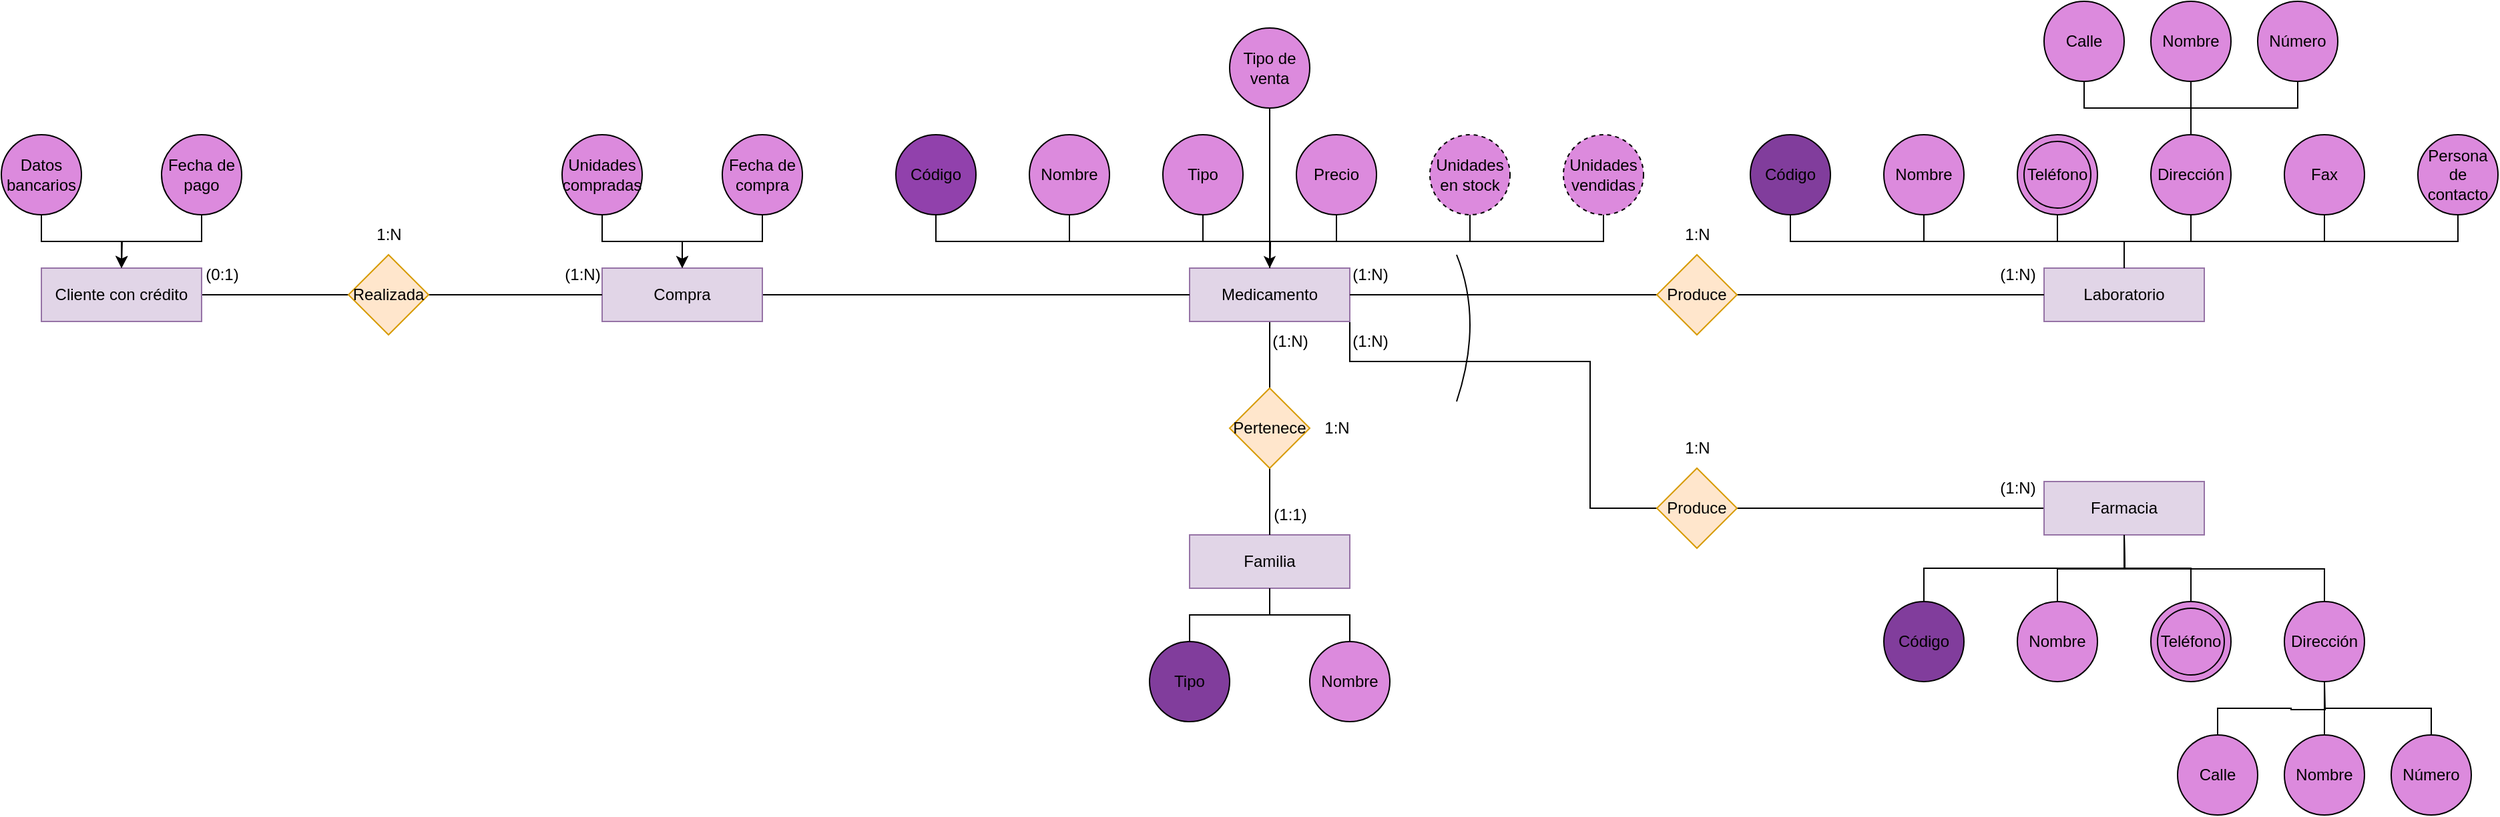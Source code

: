 <mxfile version="24.7.17">
  <diagram name="Página-1" id="d2Pv3a15ap1ai80EHkw3">
    <mxGraphModel grid="1" page="1" gridSize="10" guides="1" tooltips="1" connect="1" arrows="1" fold="1" pageScale="1" pageWidth="827" pageHeight="1169" math="0" shadow="0">
      <root>
        <mxCell id="0" />
        <mxCell id="1" parent="0" />
        <mxCell id="iv7VjvnQs03fstjQ5iWj-10" style="edgeStyle=orthogonalEdgeStyle;rounded=0;orthogonalLoop=1;jettySize=auto;html=1;exitX=0.5;exitY=1;exitDx=0;exitDy=0;endArrow=none;endFill=0;" edge="1" parent="1" source="jG7tXpvl-X4GrDmleaPP-1" target="iv7VjvnQs03fstjQ5iWj-5">
          <mxGeometry relative="1" as="geometry" />
        </mxCell>
        <mxCell id="iv7VjvnQs03fstjQ5iWj-95" style="edgeStyle=orthogonalEdgeStyle;rounded=0;orthogonalLoop=1;jettySize=auto;html=1;exitX=1;exitY=0.5;exitDx=0;exitDy=0;entryX=0;entryY=0.5;entryDx=0;entryDy=0;endArrow=none;endFill=0;" edge="1" parent="1" source="jG7tXpvl-X4GrDmleaPP-1" target="iv7VjvnQs03fstjQ5iWj-49">
          <mxGeometry relative="1" as="geometry">
            <Array as="points">
              <mxPoint x="520" y="310" />
              <mxPoint x="700" y="310" />
              <mxPoint x="700" y="420" />
            </Array>
          </mxGeometry>
        </mxCell>
        <mxCell id="jG7tXpvl-X4GrDmleaPP-1" value="Medicamento" style="rounded=0;whiteSpace=wrap;html=1;fillColor=#e1d5e7;strokeColor=#9673a6;" vertex="1" parent="1">
          <mxGeometry x="400" y="240" width="120" height="40" as="geometry" />
        </mxCell>
        <mxCell id="jG7tXpvl-X4GrDmleaPP-9" style="edgeStyle=orthogonalEdgeStyle;rounded=0;orthogonalLoop=1;jettySize=auto;html=1;exitX=0.5;exitY=1;exitDx=0;exitDy=0;endArrow=none;endFill=0;" edge="1" parent="1" source="jG7tXpvl-X4GrDmleaPP-2" target="jG7tXpvl-X4GrDmleaPP-1">
          <mxGeometry relative="1" as="geometry" />
        </mxCell>
        <mxCell id="jG7tXpvl-X4GrDmleaPP-2" value="Código" style="ellipse;whiteSpace=wrap;html=1;aspect=fixed;fillColor=#9141ac;strokeColor=#000000;fillStyle=solid;" vertex="1" parent="1">
          <mxGeometry x="180" y="140" width="60" height="60" as="geometry" />
        </mxCell>
        <mxCell id="jG7tXpvl-X4GrDmleaPP-10" style="edgeStyle=orthogonalEdgeStyle;rounded=0;orthogonalLoop=1;jettySize=auto;html=1;exitX=0.5;exitY=1;exitDx=0;exitDy=0;entryX=0.5;entryY=0;entryDx=0;entryDy=0;endArrow=none;endFill=0;" edge="1" parent="1" source="jG7tXpvl-X4GrDmleaPP-3" target="jG7tXpvl-X4GrDmleaPP-1">
          <mxGeometry relative="1" as="geometry" />
        </mxCell>
        <mxCell id="jG7tXpvl-X4GrDmleaPP-3" value="Nombre" style="ellipse;whiteSpace=wrap;html=1;aspect=fixed;fillColor=#dc8add;strokeColor=#000000;" vertex="1" parent="1">
          <mxGeometry x="280" y="140" width="60" height="60" as="geometry" />
        </mxCell>
        <mxCell id="jG7tXpvl-X4GrDmleaPP-11" style="edgeStyle=orthogonalEdgeStyle;rounded=0;orthogonalLoop=1;jettySize=auto;html=1;exitX=0.5;exitY=1;exitDx=0;exitDy=0;endArrow=none;endFill=0;" edge="1" parent="1" source="jG7tXpvl-X4GrDmleaPP-4">
          <mxGeometry relative="1" as="geometry">
            <mxPoint x="460" y="240" as="targetPoint" />
          </mxGeometry>
        </mxCell>
        <mxCell id="jG7tXpvl-X4GrDmleaPP-4" value="Tipo" style="ellipse;whiteSpace=wrap;html=1;aspect=fixed;fillColor=#dc8add;" vertex="1" parent="1">
          <mxGeometry x="380" y="140" width="60" height="60" as="geometry" />
        </mxCell>
        <mxCell id="jG7tXpvl-X4GrDmleaPP-13" style="edgeStyle=orthogonalEdgeStyle;rounded=0;orthogonalLoop=1;jettySize=auto;html=1;exitX=0.5;exitY=1;exitDx=0;exitDy=0;endArrow=none;endFill=0;" edge="1" parent="1" source="jG7tXpvl-X4GrDmleaPP-5" target="jG7tXpvl-X4GrDmleaPP-1">
          <mxGeometry relative="1" as="geometry" />
        </mxCell>
        <mxCell id="jG7tXpvl-X4GrDmleaPP-5" value="Precio" style="ellipse;whiteSpace=wrap;html=1;aspect=fixed;fillColor=#dc8add;" vertex="1" parent="1">
          <mxGeometry x="480" y="140" width="60" height="60" as="geometry" />
        </mxCell>
        <mxCell id="jG7tXpvl-X4GrDmleaPP-16" style="edgeStyle=orthogonalEdgeStyle;rounded=0;orthogonalLoop=1;jettySize=auto;html=1;exitX=0.5;exitY=1;exitDx=0;exitDy=0;endArrow=none;endFill=0;" edge="1" parent="1" source="jG7tXpvl-X4GrDmleaPP-6">
          <mxGeometry relative="1" as="geometry">
            <mxPoint x="460" y="240" as="targetPoint" />
          </mxGeometry>
        </mxCell>
        <mxCell id="jG7tXpvl-X4GrDmleaPP-6" value="Unidades en stock" style="ellipse;whiteSpace=wrap;html=1;aspect=fixed;dashed=1;fillColor=#dc8add;" vertex="1" parent="1">
          <mxGeometry x="580" y="140" width="60" height="60" as="geometry" />
        </mxCell>
        <mxCell id="jG7tXpvl-X4GrDmleaPP-17" style="edgeStyle=orthogonalEdgeStyle;rounded=0;orthogonalLoop=1;jettySize=auto;html=1;exitX=0.5;exitY=1;exitDx=0;exitDy=0;endArrow=none;endFill=0;" edge="1" parent="1" source="jG7tXpvl-X4GrDmleaPP-8" target="jG7tXpvl-X4GrDmleaPP-1">
          <mxGeometry relative="1" as="geometry" />
        </mxCell>
        <mxCell id="jG7tXpvl-X4GrDmleaPP-8" value="Unidades vendidas" style="ellipse;whiteSpace=wrap;html=1;aspect=fixed;dashed=1;fillColor=#dc8add;" vertex="1" parent="1">
          <mxGeometry x="680" y="140" width="60" height="60" as="geometry" />
        </mxCell>
        <mxCell id="jG7tXpvl-X4GrDmleaPP-12" style="edgeStyle=orthogonalEdgeStyle;rounded=0;orthogonalLoop=1;jettySize=auto;html=1;exitX=0.5;exitY=1;exitDx=0;exitDy=0;" edge="1" parent="1" source="jG7tXpvl-X4GrDmleaPP-5" target="jG7tXpvl-X4GrDmleaPP-5">
          <mxGeometry relative="1" as="geometry" />
        </mxCell>
        <mxCell id="jG7tXpvl-X4GrDmleaPP-18" value="Laboratorio" style="rounded=0;whiteSpace=wrap;html=1;fillColor=#e1d5e7;strokeColor=#9673a6;" vertex="1" parent="1">
          <mxGeometry x="1040" y="240" width="120" height="40" as="geometry" />
        </mxCell>
        <mxCell id="jG7tXpvl-X4GrDmleaPP-30" style="edgeStyle=orthogonalEdgeStyle;rounded=0;orthogonalLoop=1;jettySize=auto;html=1;exitX=0.5;exitY=1;exitDx=0;exitDy=0;endArrow=none;endFill=0;" edge="1" parent="1" source="jG7tXpvl-X4GrDmleaPP-19" target="jG7tXpvl-X4GrDmleaPP-18">
          <mxGeometry relative="1" as="geometry" />
        </mxCell>
        <mxCell id="jG7tXpvl-X4GrDmleaPP-19" value="Persona de contacto" style="ellipse;whiteSpace=wrap;html=1;aspect=fixed;fillColor=#dc8add;" vertex="1" parent="1">
          <mxGeometry x="1320" y="140" width="60" height="60" as="geometry" />
        </mxCell>
        <mxCell id="jG7tXpvl-X4GrDmleaPP-29" style="edgeStyle=orthogonalEdgeStyle;rounded=0;orthogonalLoop=1;jettySize=auto;html=1;exitX=0.5;exitY=1;exitDx=0;exitDy=0;endArrow=none;endFill=0;" edge="1" parent="1" source="jG7tXpvl-X4GrDmleaPP-20" target="jG7tXpvl-X4GrDmleaPP-18">
          <mxGeometry relative="1" as="geometry" />
        </mxCell>
        <mxCell id="jG7tXpvl-X4GrDmleaPP-20" value="Fax" style="ellipse;whiteSpace=wrap;html=1;aspect=fixed;fillColor=#dc8add;" vertex="1" parent="1">
          <mxGeometry x="1220" y="140" width="60" height="60" as="geometry" />
        </mxCell>
        <mxCell id="jG7tXpvl-X4GrDmleaPP-28" style="edgeStyle=orthogonalEdgeStyle;rounded=0;orthogonalLoop=1;jettySize=auto;html=1;exitX=0.5;exitY=1;exitDx=0;exitDy=0;endArrow=none;endFill=0;" edge="1" parent="1" source="jG7tXpvl-X4GrDmleaPP-21" target="jG7tXpvl-X4GrDmleaPP-18">
          <mxGeometry relative="1" as="geometry" />
        </mxCell>
        <mxCell id="jG7tXpvl-X4GrDmleaPP-21" value="Dirección" style="ellipse;whiteSpace=wrap;html=1;aspect=fixed;fillColor=#dc8add;" vertex="1" parent="1">
          <mxGeometry x="1120" y="140" width="60" height="60" as="geometry" />
        </mxCell>
        <mxCell id="jG7tXpvl-X4GrDmleaPP-27" style="edgeStyle=orthogonalEdgeStyle;rounded=0;orthogonalLoop=1;jettySize=auto;html=1;exitX=0.5;exitY=1;exitDx=0;exitDy=0;endArrow=none;endFill=0;" edge="1" parent="1" source="jG7tXpvl-X4GrDmleaPP-22" target="jG7tXpvl-X4GrDmleaPP-18">
          <mxGeometry relative="1" as="geometry" />
        </mxCell>
        <mxCell id="jG7tXpvl-X4GrDmleaPP-22" value="Teléfono" style="ellipse;whiteSpace=wrap;html=1;aspect=fixed;fillColor=#dc8add;" vertex="1" parent="1">
          <mxGeometry x="1020" y="140" width="60" height="60" as="geometry" />
        </mxCell>
        <mxCell id="jG7tXpvl-X4GrDmleaPP-26" style="edgeStyle=orthogonalEdgeStyle;rounded=0;orthogonalLoop=1;jettySize=auto;html=1;exitX=0.5;exitY=1;exitDx=0;exitDy=0;entryX=0.5;entryY=0;entryDx=0;entryDy=0;endArrow=none;endFill=0;" edge="1" parent="1" source="jG7tXpvl-X4GrDmleaPP-23" target="jG7tXpvl-X4GrDmleaPP-18">
          <mxGeometry relative="1" as="geometry" />
        </mxCell>
        <mxCell id="jG7tXpvl-X4GrDmleaPP-23" value="Nombre" style="ellipse;whiteSpace=wrap;html=1;aspect=fixed;fillColor=#dc8add;" vertex="1" parent="1">
          <mxGeometry x="920" y="140" width="60" height="60" as="geometry" />
        </mxCell>
        <mxCell id="jG7tXpvl-X4GrDmleaPP-25" style="edgeStyle=orthogonalEdgeStyle;rounded=0;orthogonalLoop=1;jettySize=auto;html=1;exitX=0.5;exitY=1;exitDx=0;exitDy=0;endArrow=none;endFill=0;" edge="1" parent="1" source="jG7tXpvl-X4GrDmleaPP-24" target="jG7tXpvl-X4GrDmleaPP-18">
          <mxGeometry relative="1" as="geometry" />
        </mxCell>
        <mxCell id="jG7tXpvl-X4GrDmleaPP-24" value="Código" style="ellipse;whiteSpace=wrap;html=1;aspect=fixed;fillStyle=solid;fillColor=#813d9c;" vertex="1" parent="1">
          <mxGeometry x="820" y="140" width="60" height="60" as="geometry" />
        </mxCell>
        <mxCell id="jG7tXpvl-X4GrDmleaPP-34" style="edgeStyle=orthogonalEdgeStyle;rounded=0;orthogonalLoop=1;jettySize=auto;html=1;exitX=0.5;exitY=1;exitDx=0;exitDy=0;endArrow=none;endFill=0;" edge="1" parent="1" source="jG7tXpvl-X4GrDmleaPP-31" target="jG7tXpvl-X4GrDmleaPP-21">
          <mxGeometry relative="1" as="geometry" />
        </mxCell>
        <mxCell id="jG7tXpvl-X4GrDmleaPP-31" value="Calle" style="ellipse;whiteSpace=wrap;html=1;aspect=fixed;fillColor=#dc8add;" vertex="1" parent="1">
          <mxGeometry x="1040" y="40" width="60" height="60" as="geometry" />
        </mxCell>
        <mxCell id="jG7tXpvl-X4GrDmleaPP-36" style="edgeStyle=orthogonalEdgeStyle;rounded=0;orthogonalLoop=1;jettySize=auto;html=1;exitX=0.5;exitY=1;exitDx=0;exitDy=0;endArrow=none;endFill=0;" edge="1" parent="1" source="jG7tXpvl-X4GrDmleaPP-32" target="jG7tXpvl-X4GrDmleaPP-21">
          <mxGeometry relative="1" as="geometry" />
        </mxCell>
        <mxCell id="jG7tXpvl-X4GrDmleaPP-32" value="Número" style="ellipse;whiteSpace=wrap;html=1;aspect=fixed;fillColor=#dc8add;" vertex="1" parent="1">
          <mxGeometry x="1200" y="40" width="60" height="60" as="geometry" />
        </mxCell>
        <mxCell id="jG7tXpvl-X4GrDmleaPP-35" style="edgeStyle=orthogonalEdgeStyle;rounded=0;orthogonalLoop=1;jettySize=auto;html=1;exitX=0.5;exitY=1;exitDx=0;exitDy=0;endArrow=none;endFill=0;" edge="1" parent="1" source="jG7tXpvl-X4GrDmleaPP-33" target="jG7tXpvl-X4GrDmleaPP-21">
          <mxGeometry relative="1" as="geometry" />
        </mxCell>
        <mxCell id="jG7tXpvl-X4GrDmleaPP-33" value="Nombre" style="ellipse;whiteSpace=wrap;html=1;aspect=fixed;fillColor=#dc8add;" vertex="1" parent="1">
          <mxGeometry x="1120" y="40" width="60" height="60" as="geometry" />
        </mxCell>
        <mxCell id="jG7tXpvl-X4GrDmleaPP-38" style="edgeStyle=orthogonalEdgeStyle;rounded=0;orthogonalLoop=1;jettySize=auto;html=1;exitX=0;exitY=0.5;exitDx=0;exitDy=0;endArrow=none;endFill=0;" edge="1" parent="1" source="jG7tXpvl-X4GrDmleaPP-37" target="jG7tXpvl-X4GrDmleaPP-1">
          <mxGeometry relative="1" as="geometry" />
        </mxCell>
        <mxCell id="jG7tXpvl-X4GrDmleaPP-39" style="edgeStyle=orthogonalEdgeStyle;rounded=0;orthogonalLoop=1;jettySize=auto;html=1;exitX=1;exitY=0.5;exitDx=0;exitDy=0;endArrow=none;endFill=0;" edge="1" parent="1" source="jG7tXpvl-X4GrDmleaPP-37" target="jG7tXpvl-X4GrDmleaPP-18">
          <mxGeometry relative="1" as="geometry" />
        </mxCell>
        <mxCell id="jG7tXpvl-X4GrDmleaPP-37" value="Produce" style="rhombus;whiteSpace=wrap;html=1;fillColor=#ffe6cc;strokeColor=#d79b00;" vertex="1" parent="1">
          <mxGeometry x="750" y="230" width="60" height="60" as="geometry" />
        </mxCell>
        <mxCell id="iv7VjvnQs03fstjQ5iWj-1" value="" style="ellipse;whiteSpace=wrap;html=1;aspect=fixed;perimeterSpacing=0;fillColor=none;" vertex="1" parent="1">
          <mxGeometry x="1025" y="145" width="50" height="50" as="geometry" />
        </mxCell>
        <mxCell id="iv7VjvnQs03fstjQ5iWj-4" value="Familia" style="rounded=0;whiteSpace=wrap;html=1;fillColor=#e1d5e7;strokeColor=#9673a6;" vertex="1" parent="1">
          <mxGeometry x="400" y="440" width="120" height="40" as="geometry" />
        </mxCell>
        <mxCell id="iv7VjvnQs03fstjQ5iWj-11" style="edgeStyle=orthogonalEdgeStyle;rounded=0;orthogonalLoop=1;jettySize=auto;html=1;exitX=0.5;exitY=1;exitDx=0;exitDy=0;entryX=0.5;entryY=0;entryDx=0;entryDy=0;endArrow=none;endFill=0;" edge="1" parent="1" source="iv7VjvnQs03fstjQ5iWj-5" target="iv7VjvnQs03fstjQ5iWj-4">
          <mxGeometry relative="1" as="geometry" />
        </mxCell>
        <mxCell id="iv7VjvnQs03fstjQ5iWj-5" value="Pertenece" style="rhombus;whiteSpace=wrap;html=1;fillColor=#ffe6cc;strokeColor=#d79b00;" vertex="1" parent="1">
          <mxGeometry x="430" y="330" width="60" height="60" as="geometry" />
        </mxCell>
        <mxCell id="iv7VjvnQs03fstjQ5iWj-6" value="&lt;div&gt;(1:N)&lt;/div&gt;" style="text;html=1;align=center;verticalAlign=middle;resizable=0;points=[];autosize=1;strokeColor=none;fillColor=none;" vertex="1" parent="1">
          <mxGeometry x="510" y="230" width="50" height="30" as="geometry" />
        </mxCell>
        <mxCell id="iv7VjvnQs03fstjQ5iWj-8" value="(1:N)" style="text;html=1;align=center;verticalAlign=middle;resizable=0;points=[];autosize=1;strokeColor=none;fillColor=none;" vertex="1" parent="1">
          <mxGeometry x="995" y="230" width="50" height="30" as="geometry" />
        </mxCell>
        <mxCell id="iv7VjvnQs03fstjQ5iWj-9" value="1:N" style="text;html=1;align=center;verticalAlign=middle;resizable=0;points=[];autosize=1;strokeColor=none;fillColor=none;" vertex="1" parent="1">
          <mxGeometry x="760" y="200" width="40" height="30" as="geometry" />
        </mxCell>
        <mxCell id="iv7VjvnQs03fstjQ5iWj-12" value="(1:1)" style="text;html=1;align=center;verticalAlign=middle;resizable=0;points=[];autosize=1;strokeColor=none;fillColor=none;" vertex="1" parent="1">
          <mxGeometry x="450" y="410" width="50" height="30" as="geometry" />
        </mxCell>
        <mxCell id="iv7VjvnQs03fstjQ5iWj-13" value="&lt;div&gt;(1:N)&lt;/div&gt;" style="text;html=1;align=center;verticalAlign=middle;resizable=0;points=[];autosize=1;strokeColor=none;fillColor=none;" vertex="1" parent="1">
          <mxGeometry x="450" y="280" width="50" height="30" as="geometry" />
        </mxCell>
        <mxCell id="iv7VjvnQs03fstjQ5iWj-14" value="&lt;div&gt;1:N&lt;/div&gt;" style="text;html=1;align=center;verticalAlign=middle;resizable=0;points=[];autosize=1;strokeColor=none;fillColor=none;" vertex="1" parent="1">
          <mxGeometry x="490" y="345" width="40" height="30" as="geometry" />
        </mxCell>
        <mxCell id="iv7VjvnQs03fstjQ5iWj-20" style="edgeStyle=orthogonalEdgeStyle;rounded=0;orthogonalLoop=1;jettySize=auto;html=1;exitX=0.5;exitY=0;exitDx=0;exitDy=0;entryX=0.5;entryY=1;entryDx=0;entryDy=0;endArrow=none;endFill=0;" edge="1" parent="1" source="iv7VjvnQs03fstjQ5iWj-16" target="iv7VjvnQs03fstjQ5iWj-4">
          <mxGeometry relative="1" as="geometry" />
        </mxCell>
        <mxCell id="iv7VjvnQs03fstjQ5iWj-16" value="Nombre" style="ellipse;whiteSpace=wrap;html=1;aspect=fixed;fillColor=#dc8add;strokeColor=#000000;" vertex="1" parent="1">
          <mxGeometry x="490" y="520" width="60" height="60" as="geometry" />
        </mxCell>
        <mxCell id="iv7VjvnQs03fstjQ5iWj-18" style="edgeStyle=orthogonalEdgeStyle;rounded=0;orthogonalLoop=1;jettySize=auto;html=1;exitX=0.5;exitY=0;exitDx=0;exitDy=0;entryX=0.5;entryY=1;entryDx=0;entryDy=0;endArrow=none;endFill=0;" edge="1" parent="1" source="iv7VjvnQs03fstjQ5iWj-17" target="iv7VjvnQs03fstjQ5iWj-4">
          <mxGeometry relative="1" as="geometry" />
        </mxCell>
        <mxCell id="iv7VjvnQs03fstjQ5iWj-17" value="Tipo" style="ellipse;whiteSpace=wrap;html=1;aspect=fixed;fillColor=#813d9c;strokeColor=#000000;" vertex="1" parent="1">
          <mxGeometry x="370" y="520" width="60" height="60" as="geometry" />
        </mxCell>
        <mxCell id="iv7VjvnQs03fstjQ5iWj-50" style="edgeStyle=orthogonalEdgeStyle;rounded=0;orthogonalLoop=1;jettySize=auto;html=1;exitX=0;exitY=0.5;exitDx=0;exitDy=0;entryX=1;entryY=0.5;entryDx=0;entryDy=0;endArrow=none;endFill=0;" edge="1" parent="1" source="iv7VjvnQs03fstjQ5iWj-22" target="iv7VjvnQs03fstjQ5iWj-49">
          <mxGeometry relative="1" as="geometry" />
        </mxCell>
        <mxCell id="iv7VjvnQs03fstjQ5iWj-22" value="&lt;div&gt;Farmacia&lt;/div&gt;" style="rounded=0;whiteSpace=wrap;html=1;fillColor=#e1d5e7;strokeColor=#9673a6;" vertex="1" parent="1">
          <mxGeometry x="1040" y="400" width="120" height="40" as="geometry" />
        </mxCell>
        <mxCell id="iv7VjvnQs03fstjQ5iWj-42" style="edgeStyle=orthogonalEdgeStyle;rounded=0;orthogonalLoop=1;jettySize=auto;html=1;exitX=0.5;exitY=0;exitDx=0;exitDy=0;entryX=0.5;entryY=1;entryDx=0;entryDy=0;endArrow=none;endFill=0;" edge="1" parent="1" source="iv7VjvnQs03fstjQ5iWj-24" target="iv7VjvnQs03fstjQ5iWj-22">
          <mxGeometry relative="1" as="geometry" />
        </mxCell>
        <mxCell id="iv7VjvnQs03fstjQ5iWj-24" value="Código" style="ellipse;whiteSpace=wrap;html=1;aspect=fixed;fillColor=#813d9c;" vertex="1" parent="1">
          <mxGeometry x="920" y="490" width="60" height="60" as="geometry" />
        </mxCell>
        <mxCell id="iv7VjvnQs03fstjQ5iWj-43" style="edgeStyle=orthogonalEdgeStyle;rounded=0;orthogonalLoop=1;jettySize=auto;html=1;exitX=0.5;exitY=0;exitDx=0;exitDy=0;endArrow=none;endFill=0;" edge="1" parent="1" source="iv7VjvnQs03fstjQ5iWj-25">
          <mxGeometry relative="1" as="geometry">
            <mxPoint x="1100" y="440" as="targetPoint" />
          </mxGeometry>
        </mxCell>
        <mxCell id="iv7VjvnQs03fstjQ5iWj-25" value="Nombre" style="ellipse;whiteSpace=wrap;html=1;aspect=fixed;fillColor=#dc8add;" vertex="1" parent="1">
          <mxGeometry x="1020" y="490" width="60" height="60" as="geometry" />
        </mxCell>
        <mxCell id="iv7VjvnQs03fstjQ5iWj-44" style="edgeStyle=orthogonalEdgeStyle;rounded=0;orthogonalLoop=1;jettySize=auto;html=1;exitX=0.5;exitY=0;exitDx=0;exitDy=0;entryX=0.5;entryY=1;entryDx=0;entryDy=0;endArrow=none;endFill=0;" edge="1" parent="1" source="iv7VjvnQs03fstjQ5iWj-26" target="iv7VjvnQs03fstjQ5iWj-22">
          <mxGeometry relative="1" as="geometry" />
        </mxCell>
        <mxCell id="iv7VjvnQs03fstjQ5iWj-26" value="Teléfono" style="ellipse;whiteSpace=wrap;html=1;aspect=fixed;fillColor=#dc8add;" vertex="1" parent="1">
          <mxGeometry x="1120" y="490" width="60" height="60" as="geometry" />
        </mxCell>
        <mxCell id="iv7VjvnQs03fstjQ5iWj-27" value="" style="ellipse;whiteSpace=wrap;html=1;aspect=fixed;perimeterSpacing=0;fillColor=none;" vertex="1" parent="1">
          <mxGeometry x="1125" y="495" width="50" height="50" as="geometry" />
        </mxCell>
        <mxCell id="iv7VjvnQs03fstjQ5iWj-39" style="edgeStyle=orthogonalEdgeStyle;rounded=0;orthogonalLoop=1;jettySize=auto;html=1;exitX=0.5;exitY=1;exitDx=0;exitDy=0;endArrow=none;endFill=0;" edge="1" parent="1" source="iv7VjvnQs03fstjQ5iWj-29" target="iv7VjvnQs03fstjQ5iWj-38">
          <mxGeometry relative="1" as="geometry" />
        </mxCell>
        <mxCell id="iv7VjvnQs03fstjQ5iWj-45" style="edgeStyle=orthogonalEdgeStyle;rounded=0;orthogonalLoop=1;jettySize=auto;html=1;exitX=0.5;exitY=0;exitDx=0;exitDy=0;endArrow=none;endFill=0;" edge="1" parent="1" source="iv7VjvnQs03fstjQ5iWj-29">
          <mxGeometry relative="1" as="geometry">
            <mxPoint x="1100" y="440" as="targetPoint" />
          </mxGeometry>
        </mxCell>
        <mxCell id="iv7VjvnQs03fstjQ5iWj-29" value="Dirección" style="ellipse;whiteSpace=wrap;html=1;aspect=fixed;fillColor=#dc8add;" vertex="1" parent="1">
          <mxGeometry x="1220" y="490" width="60" height="60" as="geometry" />
        </mxCell>
        <mxCell id="iv7VjvnQs03fstjQ5iWj-41" style="edgeStyle=orthogonalEdgeStyle;rounded=0;orthogonalLoop=1;jettySize=auto;html=1;exitX=0.5;exitY=0;exitDx=0;exitDy=0;endArrow=none;endFill=0;" edge="1" parent="1" source="iv7VjvnQs03fstjQ5iWj-32">
          <mxGeometry relative="1" as="geometry">
            <mxPoint x="1250" y="550" as="targetPoint" />
          </mxGeometry>
        </mxCell>
        <mxCell id="iv7VjvnQs03fstjQ5iWj-32" value="Calle" style="ellipse;whiteSpace=wrap;html=1;aspect=fixed;fillColor=#dc8add;" vertex="1" parent="1">
          <mxGeometry x="1140" y="590" width="60" height="60" as="geometry" />
        </mxCell>
        <mxCell id="iv7VjvnQs03fstjQ5iWj-40" style="edgeStyle=orthogonalEdgeStyle;rounded=0;orthogonalLoop=1;jettySize=auto;html=1;exitX=0.5;exitY=0;exitDx=0;exitDy=0;entryX=0.5;entryY=1;entryDx=0;entryDy=0;endArrow=none;endFill=0;" edge="1" parent="1" source="iv7VjvnQs03fstjQ5iWj-34" target="iv7VjvnQs03fstjQ5iWj-29">
          <mxGeometry relative="1" as="geometry" />
        </mxCell>
        <mxCell id="iv7VjvnQs03fstjQ5iWj-34" value="Número" style="ellipse;whiteSpace=wrap;html=1;aspect=fixed;fillColor=#dc8add;" vertex="1" parent="1">
          <mxGeometry x="1300" y="590" width="60" height="60" as="geometry" />
        </mxCell>
        <mxCell id="iv7VjvnQs03fstjQ5iWj-38" value="Nombre" style="ellipse;whiteSpace=wrap;html=1;aspect=fixed;fillColor=#dc8add;" vertex="1" parent="1">
          <mxGeometry x="1220" y="590" width="60" height="60" as="geometry" />
        </mxCell>
        <mxCell id="iv7VjvnQs03fstjQ5iWj-46" value="(1:N)" style="text;html=1;align=center;verticalAlign=middle;resizable=0;points=[];autosize=1;strokeColor=none;fillColor=none;" vertex="1" parent="1">
          <mxGeometry x="995" y="390" width="50" height="30" as="geometry" />
        </mxCell>
        <mxCell id="iv7VjvnQs03fstjQ5iWj-49" value="Produce" style="rhombus;whiteSpace=wrap;html=1;fillColor=#ffe6cc;strokeColor=#d79b00;" vertex="1" parent="1">
          <mxGeometry x="750" y="390" width="60" height="60" as="geometry" />
        </mxCell>
        <mxCell id="iv7VjvnQs03fstjQ5iWj-101" style="edgeStyle=orthogonalEdgeStyle;rounded=0;orthogonalLoop=1;jettySize=auto;html=1;exitX=1;exitY=0.5;exitDx=0;exitDy=0;endArrow=none;endFill=0;" edge="1" parent="1" source="iv7VjvnQs03fstjQ5iWj-90" target="jG7tXpvl-X4GrDmleaPP-1">
          <mxGeometry relative="1" as="geometry" />
        </mxCell>
        <mxCell id="iv7VjvnQs03fstjQ5iWj-90" value="Compra" style="rounded=0;whiteSpace=wrap;html=1;fillColor=#e1d5e7;strokeColor=#9673a6;" vertex="1" parent="1">
          <mxGeometry x="-40" y="240" width="120" height="40" as="geometry" />
        </mxCell>
        <mxCell id="iv7VjvnQs03fstjQ5iWj-97" value="" style="endArrow=none;html=1;rounded=0;curved=1;" edge="1" parent="1">
          <mxGeometry width="50" height="50" relative="1" as="geometry">
            <mxPoint x="600" y="340" as="sourcePoint" />
            <mxPoint x="600" y="230" as="targetPoint" />
            <Array as="points">
              <mxPoint x="620" y="280" />
            </Array>
          </mxGeometry>
        </mxCell>
        <mxCell id="iv7VjvnQs03fstjQ5iWj-98" value="&lt;div&gt;(1:N)&lt;/div&gt;" style="text;html=1;align=center;verticalAlign=middle;resizable=0;points=[];autosize=1;strokeColor=none;fillColor=none;" vertex="1" parent="1">
          <mxGeometry x="510" y="280" width="50" height="30" as="geometry" />
        </mxCell>
        <mxCell id="iv7VjvnQs03fstjQ5iWj-99" value="1:N" style="text;html=1;align=center;verticalAlign=middle;resizable=0;points=[];autosize=1;strokeColor=none;fillColor=none;" vertex="1" parent="1">
          <mxGeometry x="760" y="360" width="40" height="30" as="geometry" />
        </mxCell>
        <mxCell id="iv7VjvnQs03fstjQ5iWj-104" style="edgeStyle=orthogonalEdgeStyle;rounded=0;orthogonalLoop=1;jettySize=auto;html=1;exitX=1;exitY=0.5;exitDx=0;exitDy=0;entryX=0;entryY=0.5;entryDx=0;entryDy=0;endArrow=none;endFill=0;" edge="1" parent="1" source="iv7VjvnQs03fstjQ5iWj-102" target="iv7VjvnQs03fstjQ5iWj-103">
          <mxGeometry relative="1" as="geometry" />
        </mxCell>
        <mxCell id="iv7VjvnQs03fstjQ5iWj-102" value="Cliente con crédito" style="rounded=0;whiteSpace=wrap;html=1;fillColor=#e1d5e7;strokeColor=#9673a6;" vertex="1" parent="1">
          <mxGeometry x="-460" y="240" width="120" height="40" as="geometry" />
        </mxCell>
        <mxCell id="iv7VjvnQs03fstjQ5iWj-105" style="edgeStyle=orthogonalEdgeStyle;rounded=0;orthogonalLoop=1;jettySize=auto;html=1;exitX=1;exitY=0.5;exitDx=0;exitDy=0;entryX=0;entryY=0.5;entryDx=0;entryDy=0;endArrow=none;endFill=0;" edge="1" parent="1" source="iv7VjvnQs03fstjQ5iWj-103" target="iv7VjvnQs03fstjQ5iWj-90">
          <mxGeometry relative="1" as="geometry" />
        </mxCell>
        <mxCell id="iv7VjvnQs03fstjQ5iWj-103" value="Realizada" style="rhombus;whiteSpace=wrap;html=1;fillColor=#ffe6cc;strokeColor=#d79b00;" vertex="1" parent="1">
          <mxGeometry x="-230" y="230" width="60" height="60" as="geometry" />
        </mxCell>
        <mxCell id="iv7VjvnQs03fstjQ5iWj-106" value="(1:N)" style="text;html=1;align=center;verticalAlign=middle;resizable=0;points=[];autosize=1;strokeColor=none;fillColor=none;" vertex="1" parent="1">
          <mxGeometry x="-80" y="230" width="50" height="30" as="geometry" />
        </mxCell>
        <mxCell id="iv7VjvnQs03fstjQ5iWj-107" value="(0:1)" style="text;html=1;align=center;verticalAlign=middle;resizable=0;points=[];autosize=1;strokeColor=none;fillColor=none;" vertex="1" parent="1">
          <mxGeometry x="-350" y="230" width="50" height="30" as="geometry" />
        </mxCell>
        <mxCell id="iv7VjvnQs03fstjQ5iWj-108" value="1:N" style="text;html=1;align=center;verticalAlign=middle;resizable=0;points=[];autosize=1;strokeColor=none;fillColor=none;" vertex="1" parent="1">
          <mxGeometry x="-220" y="200" width="40" height="30" as="geometry" />
        </mxCell>
        <mxCell id="OIw18MZTxrhBpuSaDeca-3" style="edgeStyle=orthogonalEdgeStyle;rounded=0;orthogonalLoop=1;jettySize=auto;html=1;exitX=0.5;exitY=1;exitDx=0;exitDy=0;entryX=0.5;entryY=0;entryDx=0;entryDy=0;" edge="1" parent="1" source="OIw18MZTxrhBpuSaDeca-1" target="iv7VjvnQs03fstjQ5iWj-102">
          <mxGeometry relative="1" as="geometry" />
        </mxCell>
        <mxCell id="OIw18MZTxrhBpuSaDeca-1" value="Datos bancarios" style="ellipse;whiteSpace=wrap;html=1;aspect=fixed;fillColor=#dc8add;strokeColor=#000000;" vertex="1" parent="1">
          <mxGeometry x="-490" y="140" width="60" height="60" as="geometry" />
        </mxCell>
        <mxCell id="OIw18MZTxrhBpuSaDeca-4" style="edgeStyle=orthogonalEdgeStyle;rounded=0;orthogonalLoop=1;jettySize=auto;html=1;exitX=0.5;exitY=1;exitDx=0;exitDy=0;" edge="1" parent="1" source="OIw18MZTxrhBpuSaDeca-2">
          <mxGeometry relative="1" as="geometry">
            <mxPoint x="-400" y="240" as="targetPoint" />
          </mxGeometry>
        </mxCell>
        <mxCell id="OIw18MZTxrhBpuSaDeca-2" value="Fecha de pago" style="ellipse;whiteSpace=wrap;html=1;aspect=fixed;fillColor=#dc8add;strokeColor=#000000;" vertex="1" parent="1">
          <mxGeometry x="-370" y="140" width="60" height="60" as="geometry" />
        </mxCell>
        <mxCell id="Ee1UYcfH1mXA81QMyIT2-2" style="edgeStyle=orthogonalEdgeStyle;rounded=0;orthogonalLoop=1;jettySize=auto;html=1;exitX=0.5;exitY=1;exitDx=0;exitDy=0;entryX=0.5;entryY=0;entryDx=0;entryDy=0;" edge="1" parent="1" source="Ee1UYcfH1mXA81QMyIT2-1" target="iv7VjvnQs03fstjQ5iWj-90">
          <mxGeometry relative="1" as="geometry" />
        </mxCell>
        <mxCell id="Ee1UYcfH1mXA81QMyIT2-1" value="Unidades compradas" style="ellipse;whiteSpace=wrap;html=1;aspect=fixed;fillColor=#dc8add;strokeColor=#000000;" vertex="1" parent="1">
          <mxGeometry x="-70" y="140" width="60" height="60" as="geometry" />
        </mxCell>
        <mxCell id="Ee1UYcfH1mXA81QMyIT2-4" style="edgeStyle=orthogonalEdgeStyle;rounded=0;orthogonalLoop=1;jettySize=auto;html=1;exitX=0.5;exitY=1;exitDx=0;exitDy=0;entryX=0.5;entryY=0;entryDx=0;entryDy=0;" edge="1" parent="1" source="Ee1UYcfH1mXA81QMyIT2-3" target="iv7VjvnQs03fstjQ5iWj-90">
          <mxGeometry relative="1" as="geometry" />
        </mxCell>
        <mxCell id="Ee1UYcfH1mXA81QMyIT2-3" value="Fecha de compra" style="ellipse;whiteSpace=wrap;html=1;aspect=fixed;fillColor=#dc8add;strokeColor=#000000;" vertex="1" parent="1">
          <mxGeometry x="50" y="140" width="60" height="60" as="geometry" />
        </mxCell>
        <mxCell id="vCeliS4FYxE5SNVGo9vh-2" style="edgeStyle=orthogonalEdgeStyle;rounded=0;orthogonalLoop=1;jettySize=auto;html=1;exitX=0.5;exitY=1;exitDx=0;exitDy=0;entryX=0.5;entryY=0;entryDx=0;entryDy=0;" edge="1" parent="1" source="vCeliS4FYxE5SNVGo9vh-1" target="jG7tXpvl-X4GrDmleaPP-1">
          <mxGeometry relative="1" as="geometry" />
        </mxCell>
        <mxCell id="vCeliS4FYxE5SNVGo9vh-1" value="Tipo de venta" style="ellipse;whiteSpace=wrap;html=1;aspect=fixed;fillColor=#dc8add;" vertex="1" parent="1">
          <mxGeometry x="430" y="60" width="60" height="60" as="geometry" />
        </mxCell>
      </root>
    </mxGraphModel>
  </diagram>
</mxfile>
